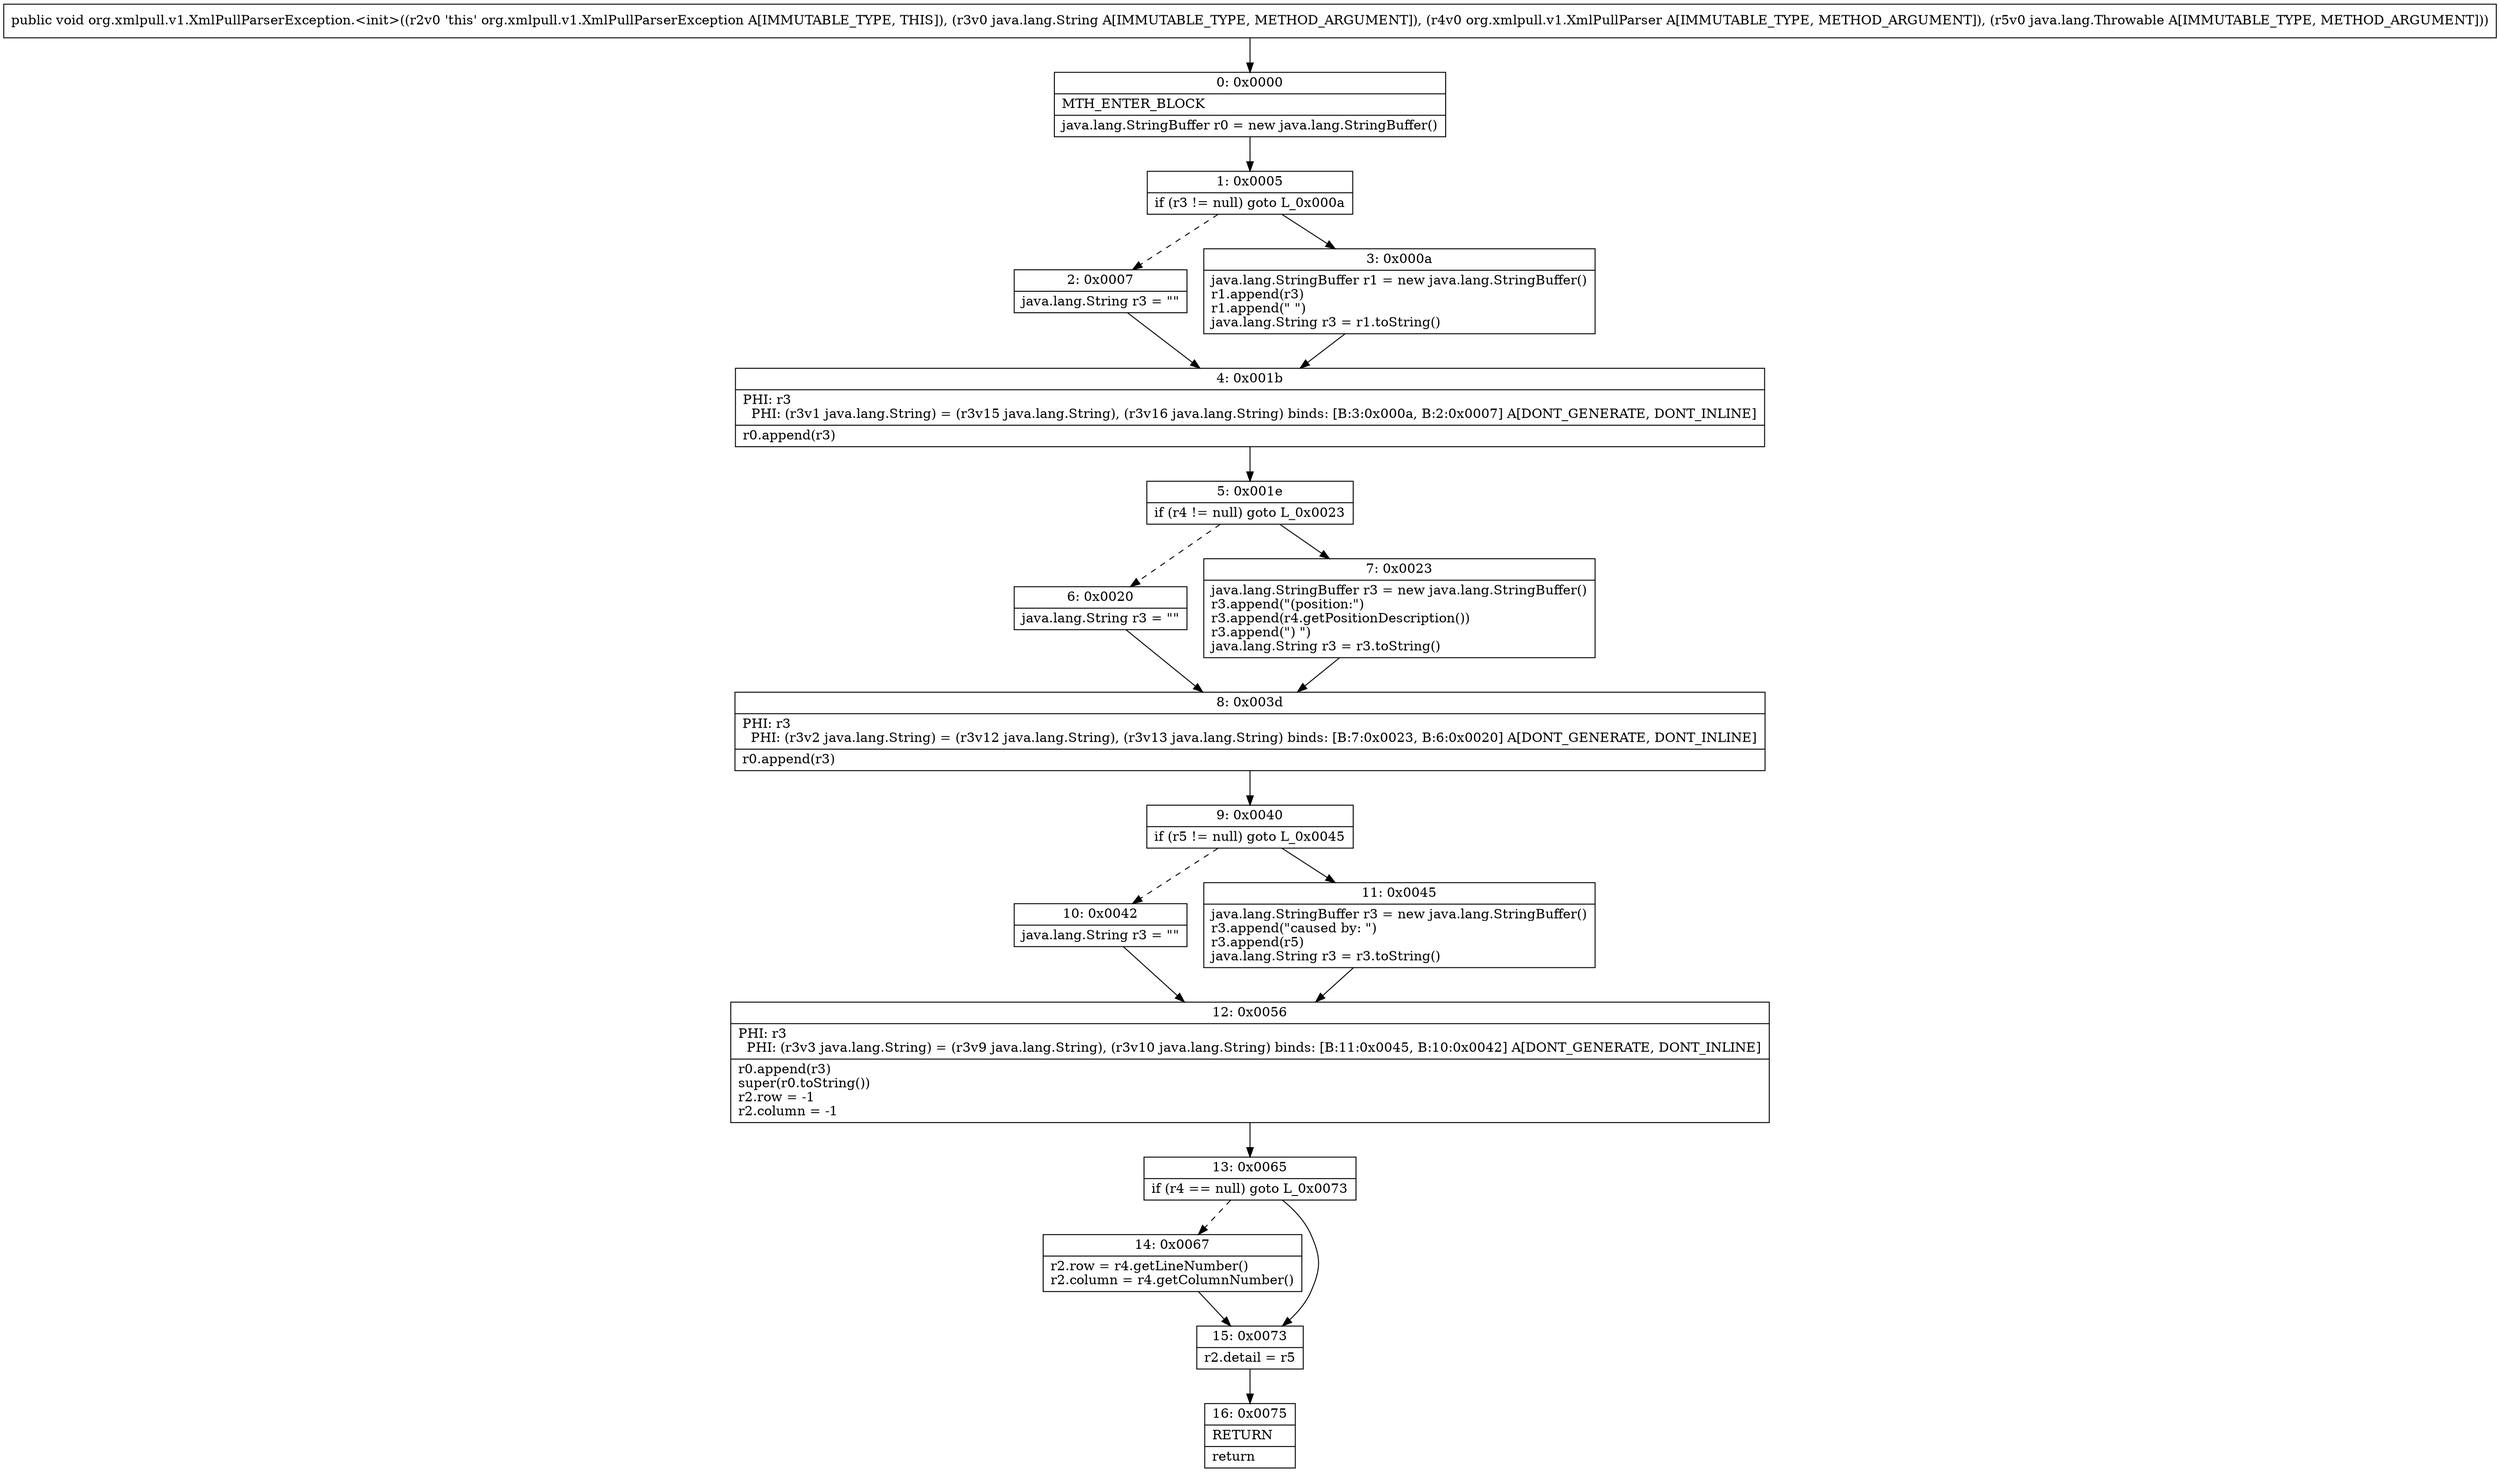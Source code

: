digraph "CFG fororg.xmlpull.v1.XmlPullParserException.\<init\>(Ljava\/lang\/String;Lorg\/xmlpull\/v1\/XmlPullParser;Ljava\/lang\/Throwable;)V" {
Node_0 [shape=record,label="{0\:\ 0x0000|MTH_ENTER_BLOCK\l|java.lang.StringBuffer r0 = new java.lang.StringBuffer()\l}"];
Node_1 [shape=record,label="{1\:\ 0x0005|if (r3 != null) goto L_0x000a\l}"];
Node_2 [shape=record,label="{2\:\ 0x0007|java.lang.String r3 = \"\"\l}"];
Node_3 [shape=record,label="{3\:\ 0x000a|java.lang.StringBuffer r1 = new java.lang.StringBuffer()\lr1.append(r3)\lr1.append(\" \")\ljava.lang.String r3 = r1.toString()\l}"];
Node_4 [shape=record,label="{4\:\ 0x001b|PHI: r3 \l  PHI: (r3v1 java.lang.String) = (r3v15 java.lang.String), (r3v16 java.lang.String) binds: [B:3:0x000a, B:2:0x0007] A[DONT_GENERATE, DONT_INLINE]\l|r0.append(r3)\l}"];
Node_5 [shape=record,label="{5\:\ 0x001e|if (r4 != null) goto L_0x0023\l}"];
Node_6 [shape=record,label="{6\:\ 0x0020|java.lang.String r3 = \"\"\l}"];
Node_7 [shape=record,label="{7\:\ 0x0023|java.lang.StringBuffer r3 = new java.lang.StringBuffer()\lr3.append(\"(position:\")\lr3.append(r4.getPositionDescription())\lr3.append(\") \")\ljava.lang.String r3 = r3.toString()\l}"];
Node_8 [shape=record,label="{8\:\ 0x003d|PHI: r3 \l  PHI: (r3v2 java.lang.String) = (r3v12 java.lang.String), (r3v13 java.lang.String) binds: [B:7:0x0023, B:6:0x0020] A[DONT_GENERATE, DONT_INLINE]\l|r0.append(r3)\l}"];
Node_9 [shape=record,label="{9\:\ 0x0040|if (r5 != null) goto L_0x0045\l}"];
Node_10 [shape=record,label="{10\:\ 0x0042|java.lang.String r3 = \"\"\l}"];
Node_11 [shape=record,label="{11\:\ 0x0045|java.lang.StringBuffer r3 = new java.lang.StringBuffer()\lr3.append(\"caused by: \")\lr3.append(r5)\ljava.lang.String r3 = r3.toString()\l}"];
Node_12 [shape=record,label="{12\:\ 0x0056|PHI: r3 \l  PHI: (r3v3 java.lang.String) = (r3v9 java.lang.String), (r3v10 java.lang.String) binds: [B:11:0x0045, B:10:0x0042] A[DONT_GENERATE, DONT_INLINE]\l|r0.append(r3)\lsuper(r0.toString())\lr2.row = \-1\lr2.column = \-1\l}"];
Node_13 [shape=record,label="{13\:\ 0x0065|if (r4 == null) goto L_0x0073\l}"];
Node_14 [shape=record,label="{14\:\ 0x0067|r2.row = r4.getLineNumber()\lr2.column = r4.getColumnNumber()\l}"];
Node_15 [shape=record,label="{15\:\ 0x0073|r2.detail = r5\l}"];
Node_16 [shape=record,label="{16\:\ 0x0075|RETURN\l|return\l}"];
MethodNode[shape=record,label="{public void org.xmlpull.v1.XmlPullParserException.\<init\>((r2v0 'this' org.xmlpull.v1.XmlPullParserException A[IMMUTABLE_TYPE, THIS]), (r3v0 java.lang.String A[IMMUTABLE_TYPE, METHOD_ARGUMENT]), (r4v0 org.xmlpull.v1.XmlPullParser A[IMMUTABLE_TYPE, METHOD_ARGUMENT]), (r5v0 java.lang.Throwable A[IMMUTABLE_TYPE, METHOD_ARGUMENT])) }"];
MethodNode -> Node_0;
Node_0 -> Node_1;
Node_1 -> Node_2[style=dashed];
Node_1 -> Node_3;
Node_2 -> Node_4;
Node_3 -> Node_4;
Node_4 -> Node_5;
Node_5 -> Node_6[style=dashed];
Node_5 -> Node_7;
Node_6 -> Node_8;
Node_7 -> Node_8;
Node_8 -> Node_9;
Node_9 -> Node_10[style=dashed];
Node_9 -> Node_11;
Node_10 -> Node_12;
Node_11 -> Node_12;
Node_12 -> Node_13;
Node_13 -> Node_14[style=dashed];
Node_13 -> Node_15;
Node_14 -> Node_15;
Node_15 -> Node_16;
}

